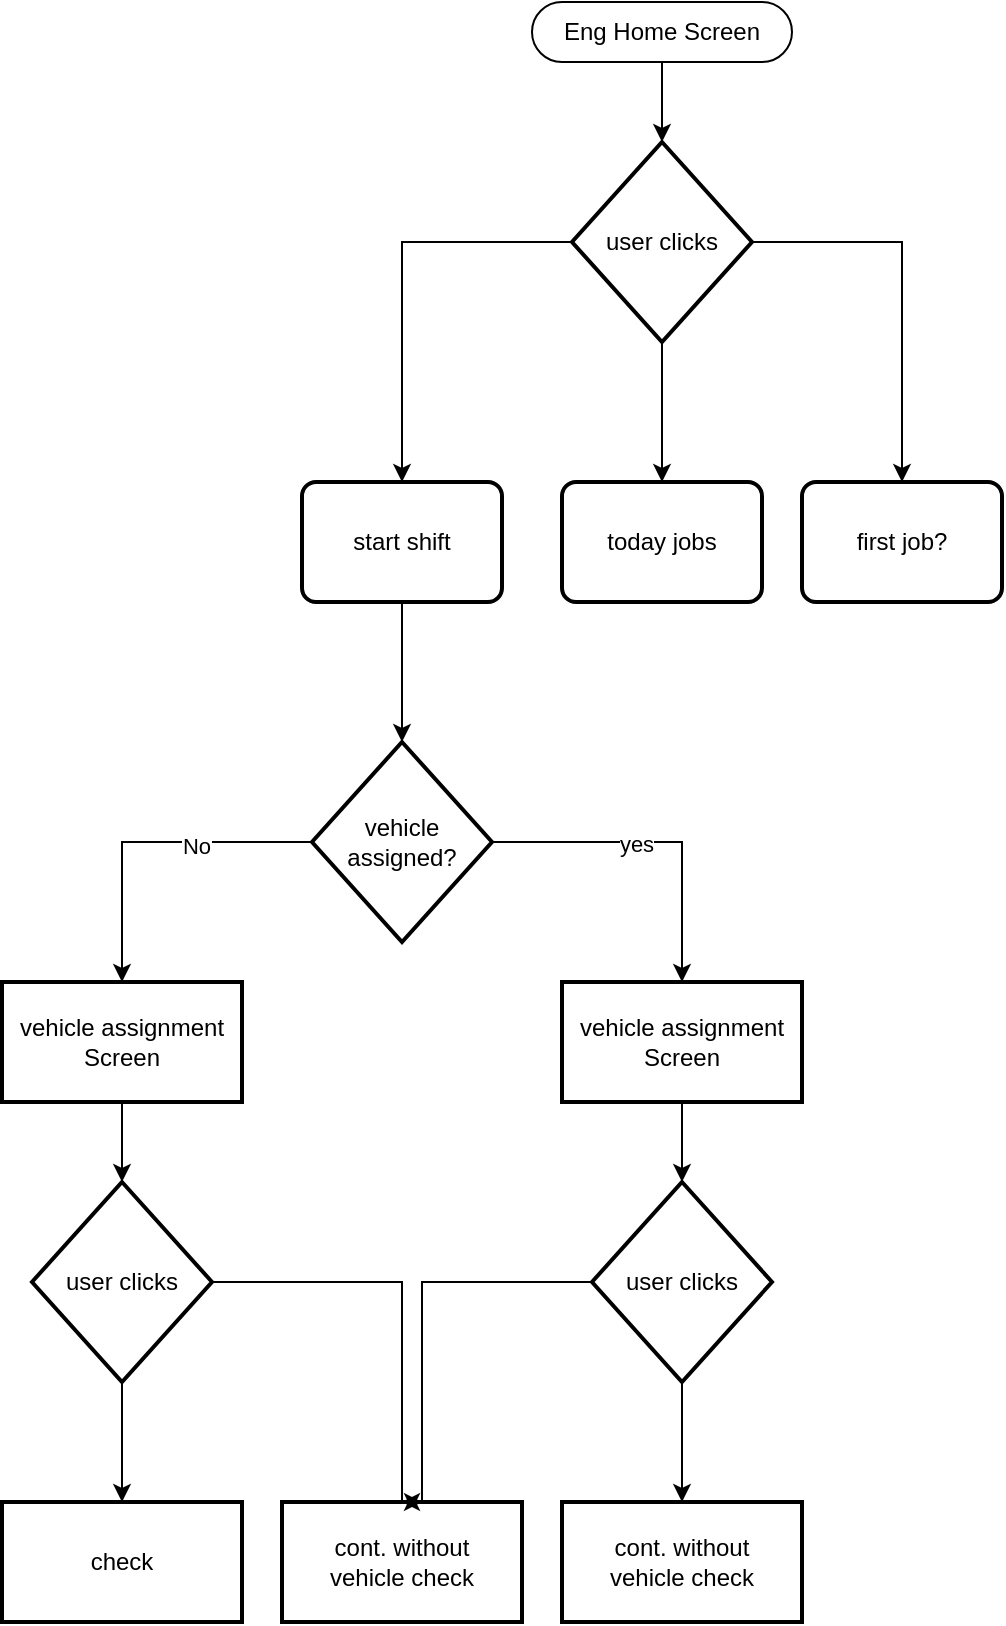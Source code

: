 <mxfile version="22.1.5" type="github">
  <diagram id="kgpKYQtTHZ0yAKxKKP6v" name="Page-1">
    <mxGraphModel dx="2793" dy="1102" grid="1" gridSize="10" guides="1" tooltips="1" connect="1" arrows="1" fold="1" page="1" pageScale="1" pageWidth="850" pageHeight="1100" math="0" shadow="0">
      <root>
        <mxCell id="0" />
        <mxCell id="1" parent="0" />
        <mxCell id="PvGmognT5EnWfmdFGkZc-1" value="Eng Home Screen" style="html=1;dashed=0;whiteSpace=wrap;shape=mxgraph.dfd.start" vertex="1" parent="1">
          <mxGeometry x="135" y="30" width="130" height="30" as="geometry" />
        </mxCell>
        <mxCell id="PvGmognT5EnWfmdFGkZc-11" value="" style="edgeStyle=orthogonalEdgeStyle;rounded=0;orthogonalLoop=1;jettySize=auto;html=1;" edge="1" parent="1" source="PvGmognT5EnWfmdFGkZc-8" target="PvGmognT5EnWfmdFGkZc-10">
          <mxGeometry relative="1" as="geometry" />
        </mxCell>
        <mxCell id="PvGmognT5EnWfmdFGkZc-12" value="yes" style="edgeLabel;html=1;align=center;verticalAlign=middle;resizable=0;points=[];" vertex="1" connectable="0" parent="PvGmognT5EnWfmdFGkZc-11">
          <mxGeometry x="-0.125" y="-1" relative="1" as="geometry">
            <mxPoint as="offset" />
          </mxGeometry>
        </mxCell>
        <mxCell id="PvGmognT5EnWfmdFGkZc-34" style="edgeStyle=orthogonalEdgeStyle;rounded=0;orthogonalLoop=1;jettySize=auto;html=1;entryX=0.5;entryY=0;entryDx=0;entryDy=0;" edge="1" parent="1" source="PvGmognT5EnWfmdFGkZc-8" target="PvGmognT5EnWfmdFGkZc-33">
          <mxGeometry relative="1" as="geometry" />
        </mxCell>
        <mxCell id="PvGmognT5EnWfmdFGkZc-35" value="No" style="edgeLabel;html=1;align=center;verticalAlign=middle;resizable=0;points=[];" vertex="1" connectable="0" parent="PvGmognT5EnWfmdFGkZc-34">
          <mxGeometry x="-0.298" y="2" relative="1" as="geometry">
            <mxPoint as="offset" />
          </mxGeometry>
        </mxCell>
        <mxCell id="PvGmognT5EnWfmdFGkZc-8" value="vehicle&lt;br&gt;assigned?" style="strokeWidth=2;html=1;shape=mxgraph.flowchart.decision;whiteSpace=wrap;" vertex="1" parent="1">
          <mxGeometry x="25" y="400" width="90" height="100" as="geometry" />
        </mxCell>
        <mxCell id="PvGmognT5EnWfmdFGkZc-10" value="vehicle assignment&lt;br&gt;Screen" style="whiteSpace=wrap;html=1;strokeWidth=2;" vertex="1" parent="1">
          <mxGeometry x="150" y="520" width="120" height="60" as="geometry" />
        </mxCell>
        <mxCell id="PvGmognT5EnWfmdFGkZc-13" value="cont. without&lt;br&gt;vehicle check" style="whiteSpace=wrap;html=1;strokeWidth=2;" vertex="1" parent="1">
          <mxGeometry x="10" y="780" width="120" height="60" as="geometry" />
        </mxCell>
        <mxCell id="PvGmognT5EnWfmdFGkZc-27" style="edgeStyle=orthogonalEdgeStyle;rounded=0;orthogonalLoop=1;jettySize=auto;html=1;entryX=0.5;entryY=0;entryDx=0;entryDy=0;" edge="1" parent="1" source="PvGmognT5EnWfmdFGkZc-22" target="PvGmognT5EnWfmdFGkZc-24">
          <mxGeometry relative="1" as="geometry" />
        </mxCell>
        <mxCell id="PvGmognT5EnWfmdFGkZc-28" style="edgeStyle=orthogonalEdgeStyle;rounded=0;orthogonalLoop=1;jettySize=auto;html=1;entryX=0.5;entryY=0;entryDx=0;entryDy=0;" edge="1" parent="1" source="PvGmognT5EnWfmdFGkZc-22" target="PvGmognT5EnWfmdFGkZc-23">
          <mxGeometry relative="1" as="geometry" />
        </mxCell>
        <mxCell id="PvGmognT5EnWfmdFGkZc-29" style="edgeStyle=orthogonalEdgeStyle;rounded=0;orthogonalLoop=1;jettySize=auto;html=1;entryX=0.5;entryY=0;entryDx=0;entryDy=0;" edge="1" parent="1" source="PvGmognT5EnWfmdFGkZc-22" target="PvGmognT5EnWfmdFGkZc-25">
          <mxGeometry relative="1" as="geometry" />
        </mxCell>
        <mxCell id="PvGmognT5EnWfmdFGkZc-22" value="user clicks" style="strokeWidth=2;html=1;shape=mxgraph.flowchart.decision;whiteSpace=wrap;" vertex="1" parent="1">
          <mxGeometry x="155" y="100" width="90" height="100" as="geometry" />
        </mxCell>
        <mxCell id="PvGmognT5EnWfmdFGkZc-23" value="start shift" style="rounded=1;whiteSpace=wrap;html=1;absoluteArcSize=1;arcSize=14;strokeWidth=2;" vertex="1" parent="1">
          <mxGeometry x="20" y="270" width="100" height="60" as="geometry" />
        </mxCell>
        <mxCell id="PvGmognT5EnWfmdFGkZc-24" value="today jobs" style="rounded=1;whiteSpace=wrap;html=1;absoluteArcSize=1;arcSize=14;strokeWidth=2;" vertex="1" parent="1">
          <mxGeometry x="150" y="270" width="100" height="60" as="geometry" />
        </mxCell>
        <mxCell id="PvGmognT5EnWfmdFGkZc-25" value="first job?" style="rounded=1;whiteSpace=wrap;html=1;absoluteArcSize=1;arcSize=14;strokeWidth=2;" vertex="1" parent="1">
          <mxGeometry x="270" y="270" width="100" height="60" as="geometry" />
        </mxCell>
        <mxCell id="PvGmognT5EnWfmdFGkZc-30" style="edgeStyle=orthogonalEdgeStyle;rounded=0;orthogonalLoop=1;jettySize=auto;html=1;entryX=0.5;entryY=0;entryDx=0;entryDy=0;entryPerimeter=0;" edge="1" parent="1" source="PvGmognT5EnWfmdFGkZc-1" target="PvGmognT5EnWfmdFGkZc-22">
          <mxGeometry relative="1" as="geometry" />
        </mxCell>
        <mxCell id="PvGmognT5EnWfmdFGkZc-31" style="edgeStyle=orthogonalEdgeStyle;rounded=0;orthogonalLoop=1;jettySize=auto;html=1;entryX=0.5;entryY=0;entryDx=0;entryDy=0;entryPerimeter=0;" edge="1" parent="1" source="PvGmognT5EnWfmdFGkZc-23" target="PvGmognT5EnWfmdFGkZc-8">
          <mxGeometry relative="1" as="geometry" />
        </mxCell>
        <mxCell id="PvGmognT5EnWfmdFGkZc-39" style="edgeStyle=orthogonalEdgeStyle;rounded=0;orthogonalLoop=1;jettySize=auto;html=1;entryX=0.5;entryY=0;entryDx=0;entryDy=0;" edge="1" parent="1" source="PvGmognT5EnWfmdFGkZc-32" target="PvGmognT5EnWfmdFGkZc-13">
          <mxGeometry relative="1" as="geometry">
            <Array as="points">
              <mxPoint x="80" y="670" />
              <mxPoint x="80" y="780" />
            </Array>
          </mxGeometry>
        </mxCell>
        <mxCell id="PvGmognT5EnWfmdFGkZc-42" style="edgeStyle=orthogonalEdgeStyle;rounded=0;orthogonalLoop=1;jettySize=auto;html=1;entryX=0.5;entryY=0;entryDx=0;entryDy=0;" edge="1" parent="1" source="PvGmognT5EnWfmdFGkZc-32" target="PvGmognT5EnWfmdFGkZc-41">
          <mxGeometry relative="1" as="geometry" />
        </mxCell>
        <mxCell id="PvGmognT5EnWfmdFGkZc-32" value="user clicks" style="strokeWidth=2;html=1;shape=mxgraph.flowchart.decision;whiteSpace=wrap;" vertex="1" parent="1">
          <mxGeometry x="165" y="620" width="90" height="100" as="geometry" />
        </mxCell>
        <mxCell id="PvGmognT5EnWfmdFGkZc-33" value="vehicle assignment&lt;br&gt;Screen" style="whiteSpace=wrap;html=1;strokeWidth=2;" vertex="1" parent="1">
          <mxGeometry x="-130" y="520" width="120" height="60" as="geometry" />
        </mxCell>
        <mxCell id="PvGmognT5EnWfmdFGkZc-36" style="edgeStyle=orthogonalEdgeStyle;rounded=0;orthogonalLoop=1;jettySize=auto;html=1;entryX=0.5;entryY=0;entryDx=0;entryDy=0;entryPerimeter=0;" edge="1" parent="1" source="PvGmognT5EnWfmdFGkZc-10" target="PvGmognT5EnWfmdFGkZc-32">
          <mxGeometry relative="1" as="geometry" />
        </mxCell>
        <mxCell id="PvGmognT5EnWfmdFGkZc-40" style="edgeStyle=orthogonalEdgeStyle;rounded=0;orthogonalLoop=1;jettySize=auto;html=1;" edge="1" parent="1" source="PvGmognT5EnWfmdFGkZc-37">
          <mxGeometry relative="1" as="geometry">
            <mxPoint x="80" y="780" as="targetPoint" />
            <Array as="points">
              <mxPoint x="70" y="670" />
              <mxPoint x="70" y="780" />
            </Array>
          </mxGeometry>
        </mxCell>
        <mxCell id="PvGmognT5EnWfmdFGkZc-44" style="edgeStyle=orthogonalEdgeStyle;rounded=0;orthogonalLoop=1;jettySize=auto;html=1;entryX=0.5;entryY=0;entryDx=0;entryDy=0;" edge="1" parent="1" source="PvGmognT5EnWfmdFGkZc-37" target="PvGmognT5EnWfmdFGkZc-43">
          <mxGeometry relative="1" as="geometry" />
        </mxCell>
        <mxCell id="PvGmognT5EnWfmdFGkZc-37" value="user clicks" style="strokeWidth=2;html=1;shape=mxgraph.flowchart.decision;whiteSpace=wrap;" vertex="1" parent="1">
          <mxGeometry x="-115" y="620" width="90" height="100" as="geometry" />
        </mxCell>
        <mxCell id="PvGmognT5EnWfmdFGkZc-38" style="edgeStyle=orthogonalEdgeStyle;rounded=0;orthogonalLoop=1;jettySize=auto;html=1;entryX=0.5;entryY=0;entryDx=0;entryDy=0;entryPerimeter=0;" edge="1" parent="1" source="PvGmognT5EnWfmdFGkZc-33" target="PvGmognT5EnWfmdFGkZc-37">
          <mxGeometry relative="1" as="geometry" />
        </mxCell>
        <mxCell id="PvGmognT5EnWfmdFGkZc-41" value="cont. without&lt;br&gt;vehicle check" style="whiteSpace=wrap;html=1;strokeWidth=2;" vertex="1" parent="1">
          <mxGeometry x="150" y="780" width="120" height="60" as="geometry" />
        </mxCell>
        <mxCell id="PvGmognT5EnWfmdFGkZc-43" value="check" style="whiteSpace=wrap;html=1;strokeWidth=2;" vertex="1" parent="1">
          <mxGeometry x="-130" y="780" width="120" height="60" as="geometry" />
        </mxCell>
      </root>
    </mxGraphModel>
  </diagram>
</mxfile>
